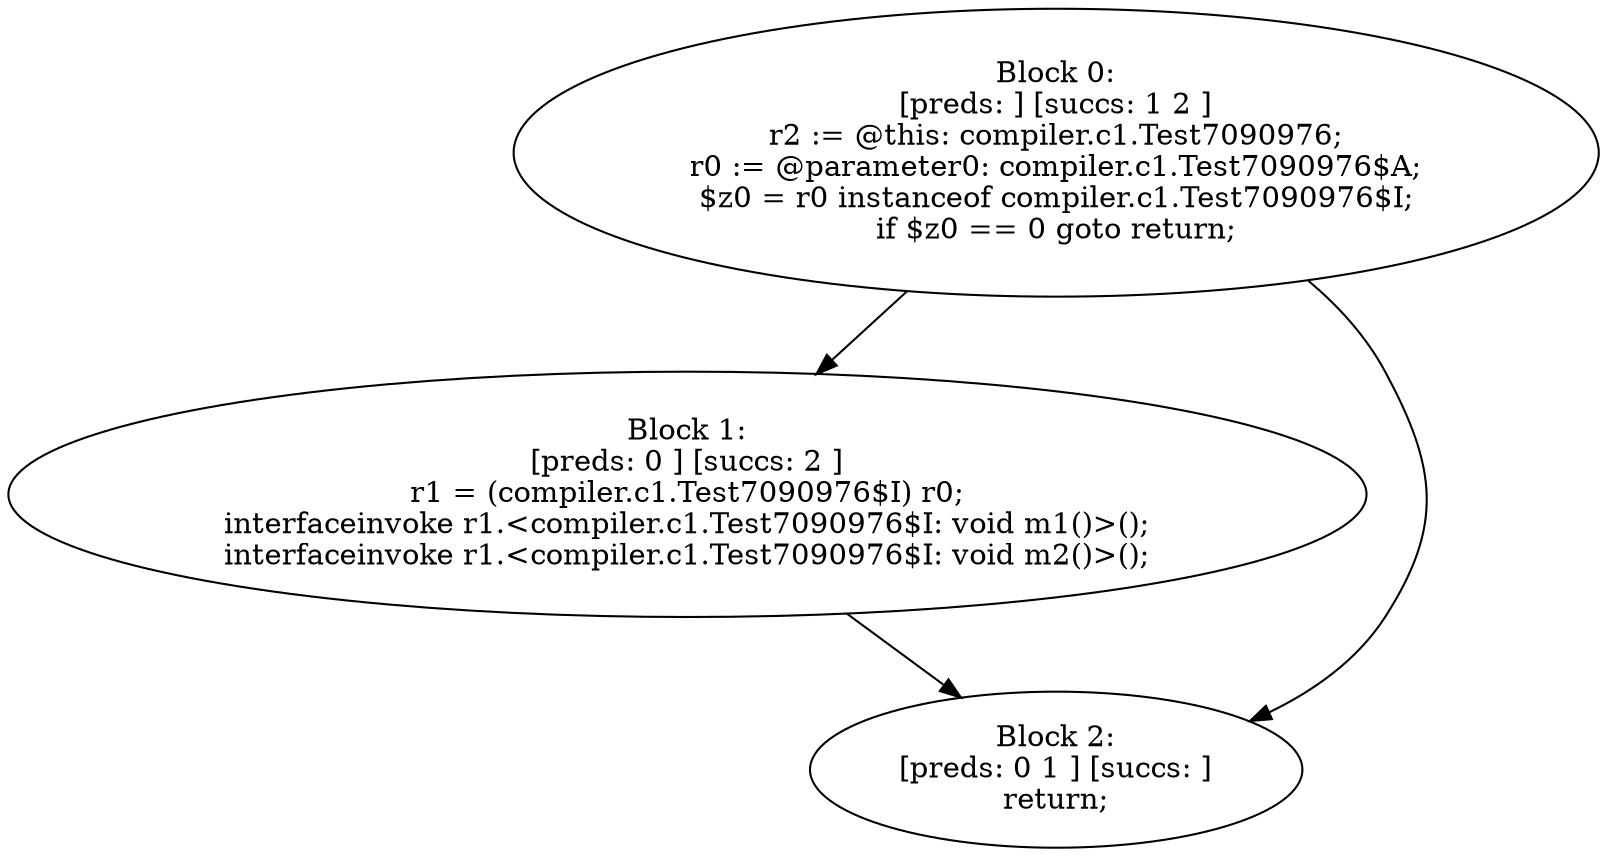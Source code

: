digraph "unitGraph" {
    "Block 0:
[preds: ] [succs: 1 2 ]
r2 := @this: compiler.c1.Test7090976;
r0 := @parameter0: compiler.c1.Test7090976$A;
$z0 = r0 instanceof compiler.c1.Test7090976$I;
if $z0 == 0 goto return;
"
    "Block 1:
[preds: 0 ] [succs: 2 ]
r1 = (compiler.c1.Test7090976$I) r0;
interfaceinvoke r1.<compiler.c1.Test7090976$I: void m1()>();
interfaceinvoke r1.<compiler.c1.Test7090976$I: void m2()>();
"
    "Block 2:
[preds: 0 1 ] [succs: ]
return;
"
    "Block 0:
[preds: ] [succs: 1 2 ]
r2 := @this: compiler.c1.Test7090976;
r0 := @parameter0: compiler.c1.Test7090976$A;
$z0 = r0 instanceof compiler.c1.Test7090976$I;
if $z0 == 0 goto return;
"->"Block 1:
[preds: 0 ] [succs: 2 ]
r1 = (compiler.c1.Test7090976$I) r0;
interfaceinvoke r1.<compiler.c1.Test7090976$I: void m1()>();
interfaceinvoke r1.<compiler.c1.Test7090976$I: void m2()>();
";
    "Block 0:
[preds: ] [succs: 1 2 ]
r2 := @this: compiler.c1.Test7090976;
r0 := @parameter0: compiler.c1.Test7090976$A;
$z0 = r0 instanceof compiler.c1.Test7090976$I;
if $z0 == 0 goto return;
"->"Block 2:
[preds: 0 1 ] [succs: ]
return;
";
    "Block 1:
[preds: 0 ] [succs: 2 ]
r1 = (compiler.c1.Test7090976$I) r0;
interfaceinvoke r1.<compiler.c1.Test7090976$I: void m1()>();
interfaceinvoke r1.<compiler.c1.Test7090976$I: void m2()>();
"->"Block 2:
[preds: 0 1 ] [succs: ]
return;
";
}

